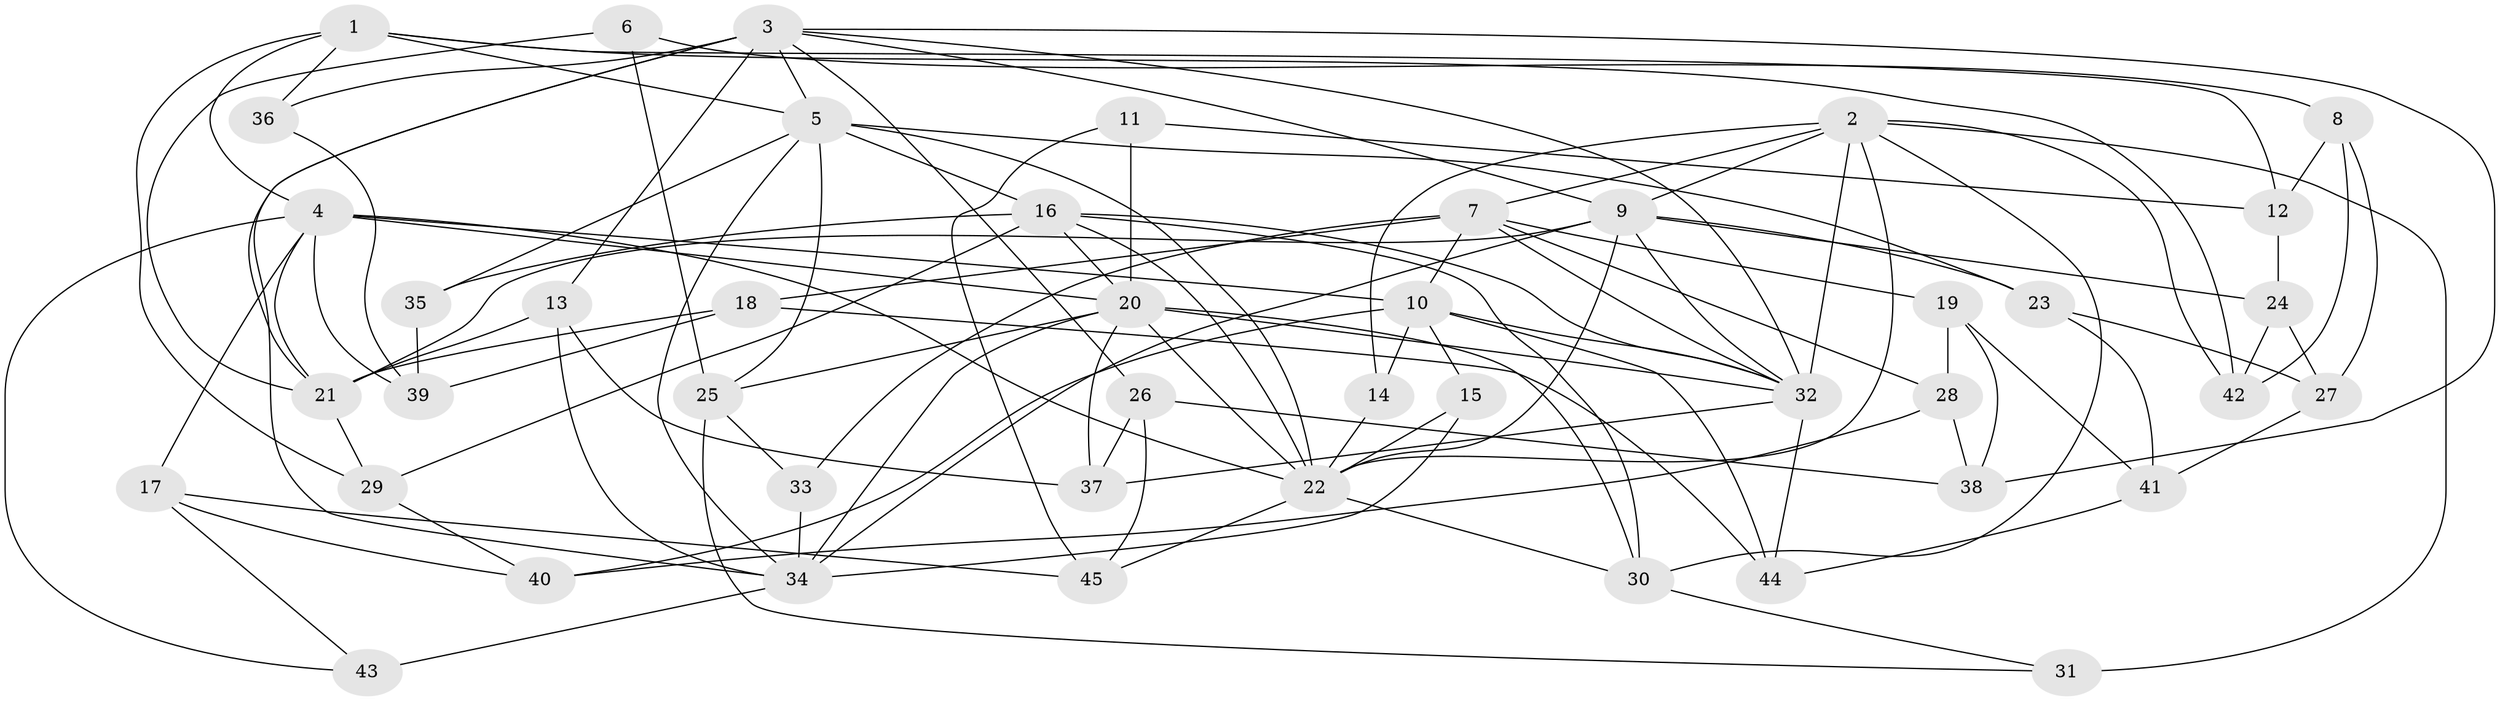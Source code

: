 // original degree distribution, {4: 1.0}
// Generated by graph-tools (version 1.1) at 2025/38/03/09/25 02:38:13]
// undirected, 45 vertices, 114 edges
graph export_dot {
graph [start="1"]
  node [color=gray90,style=filled];
  1;
  2;
  3;
  4;
  5;
  6;
  7;
  8;
  9;
  10;
  11;
  12;
  13;
  14;
  15;
  16;
  17;
  18;
  19;
  20;
  21;
  22;
  23;
  24;
  25;
  26;
  27;
  28;
  29;
  30;
  31;
  32;
  33;
  34;
  35;
  36;
  37;
  38;
  39;
  40;
  41;
  42;
  43;
  44;
  45;
  1 -- 4 [weight=1.0];
  1 -- 5 [weight=1.0];
  1 -- 12 [weight=1.0];
  1 -- 29 [weight=1.0];
  1 -- 36 [weight=1.0];
  1 -- 42 [weight=1.0];
  2 -- 7 [weight=1.0];
  2 -- 9 [weight=2.0];
  2 -- 14 [weight=1.0];
  2 -- 22 [weight=1.0];
  2 -- 30 [weight=1.0];
  2 -- 31 [weight=2.0];
  2 -- 32 [weight=1.0];
  2 -- 42 [weight=1.0];
  3 -- 5 [weight=1.0];
  3 -- 9 [weight=1.0];
  3 -- 13 [weight=1.0];
  3 -- 21 [weight=1.0];
  3 -- 26 [weight=1.0];
  3 -- 32 [weight=1.0];
  3 -- 34 [weight=1.0];
  3 -- 36 [weight=2.0];
  3 -- 38 [weight=1.0];
  4 -- 10 [weight=2.0];
  4 -- 17 [weight=1.0];
  4 -- 20 [weight=2.0];
  4 -- 21 [weight=1.0];
  4 -- 22 [weight=1.0];
  4 -- 39 [weight=1.0];
  4 -- 43 [weight=1.0];
  5 -- 16 [weight=2.0];
  5 -- 22 [weight=1.0];
  5 -- 23 [weight=1.0];
  5 -- 25 [weight=3.0];
  5 -- 34 [weight=1.0];
  5 -- 35 [weight=2.0];
  6 -- 8 [weight=1.0];
  6 -- 21 [weight=1.0];
  6 -- 25 [weight=2.0];
  7 -- 10 [weight=2.0];
  7 -- 18 [weight=1.0];
  7 -- 19 [weight=1.0];
  7 -- 28 [weight=1.0];
  7 -- 32 [weight=2.0];
  7 -- 33 [weight=2.0];
  8 -- 12 [weight=1.0];
  8 -- 27 [weight=1.0];
  8 -- 42 [weight=1.0];
  9 -- 21 [weight=2.0];
  9 -- 22 [weight=1.0];
  9 -- 23 [weight=1.0];
  9 -- 24 [weight=1.0];
  9 -- 32 [weight=1.0];
  9 -- 34 [weight=1.0];
  10 -- 14 [weight=2.0];
  10 -- 15 [weight=1.0];
  10 -- 32 [weight=1.0];
  10 -- 40 [weight=1.0];
  10 -- 44 [weight=1.0];
  11 -- 12 [weight=1.0];
  11 -- 20 [weight=2.0];
  11 -- 45 [weight=1.0];
  12 -- 24 [weight=1.0];
  13 -- 21 [weight=1.0];
  13 -- 34 [weight=1.0];
  13 -- 37 [weight=1.0];
  14 -- 22 [weight=1.0];
  15 -- 22 [weight=1.0];
  15 -- 34 [weight=2.0];
  16 -- 20 [weight=1.0];
  16 -- 22 [weight=1.0];
  16 -- 29 [weight=1.0];
  16 -- 30 [weight=1.0];
  16 -- 32 [weight=1.0];
  16 -- 35 [weight=1.0];
  17 -- 40 [weight=1.0];
  17 -- 43 [weight=1.0];
  17 -- 45 [weight=1.0];
  18 -- 21 [weight=1.0];
  18 -- 39 [weight=1.0];
  18 -- 44 [weight=1.0];
  19 -- 28 [weight=1.0];
  19 -- 38 [weight=1.0];
  19 -- 41 [weight=1.0];
  20 -- 22 [weight=1.0];
  20 -- 25 [weight=1.0];
  20 -- 30 [weight=2.0];
  20 -- 32 [weight=1.0];
  20 -- 34 [weight=1.0];
  20 -- 37 [weight=1.0];
  21 -- 29 [weight=1.0];
  22 -- 30 [weight=1.0];
  22 -- 45 [weight=1.0];
  23 -- 27 [weight=1.0];
  23 -- 41 [weight=1.0];
  24 -- 27 [weight=1.0];
  24 -- 42 [weight=1.0];
  25 -- 31 [weight=1.0];
  25 -- 33 [weight=1.0];
  26 -- 37 [weight=1.0];
  26 -- 38 [weight=1.0];
  26 -- 45 [weight=1.0];
  27 -- 41 [weight=1.0];
  28 -- 38 [weight=1.0];
  28 -- 40 [weight=1.0];
  29 -- 40 [weight=1.0];
  30 -- 31 [weight=1.0];
  32 -- 37 [weight=1.0];
  32 -- 44 [weight=1.0];
  33 -- 34 [weight=1.0];
  34 -- 43 [weight=2.0];
  35 -- 39 [weight=1.0];
  36 -- 39 [weight=1.0];
  41 -- 44 [weight=1.0];
}
